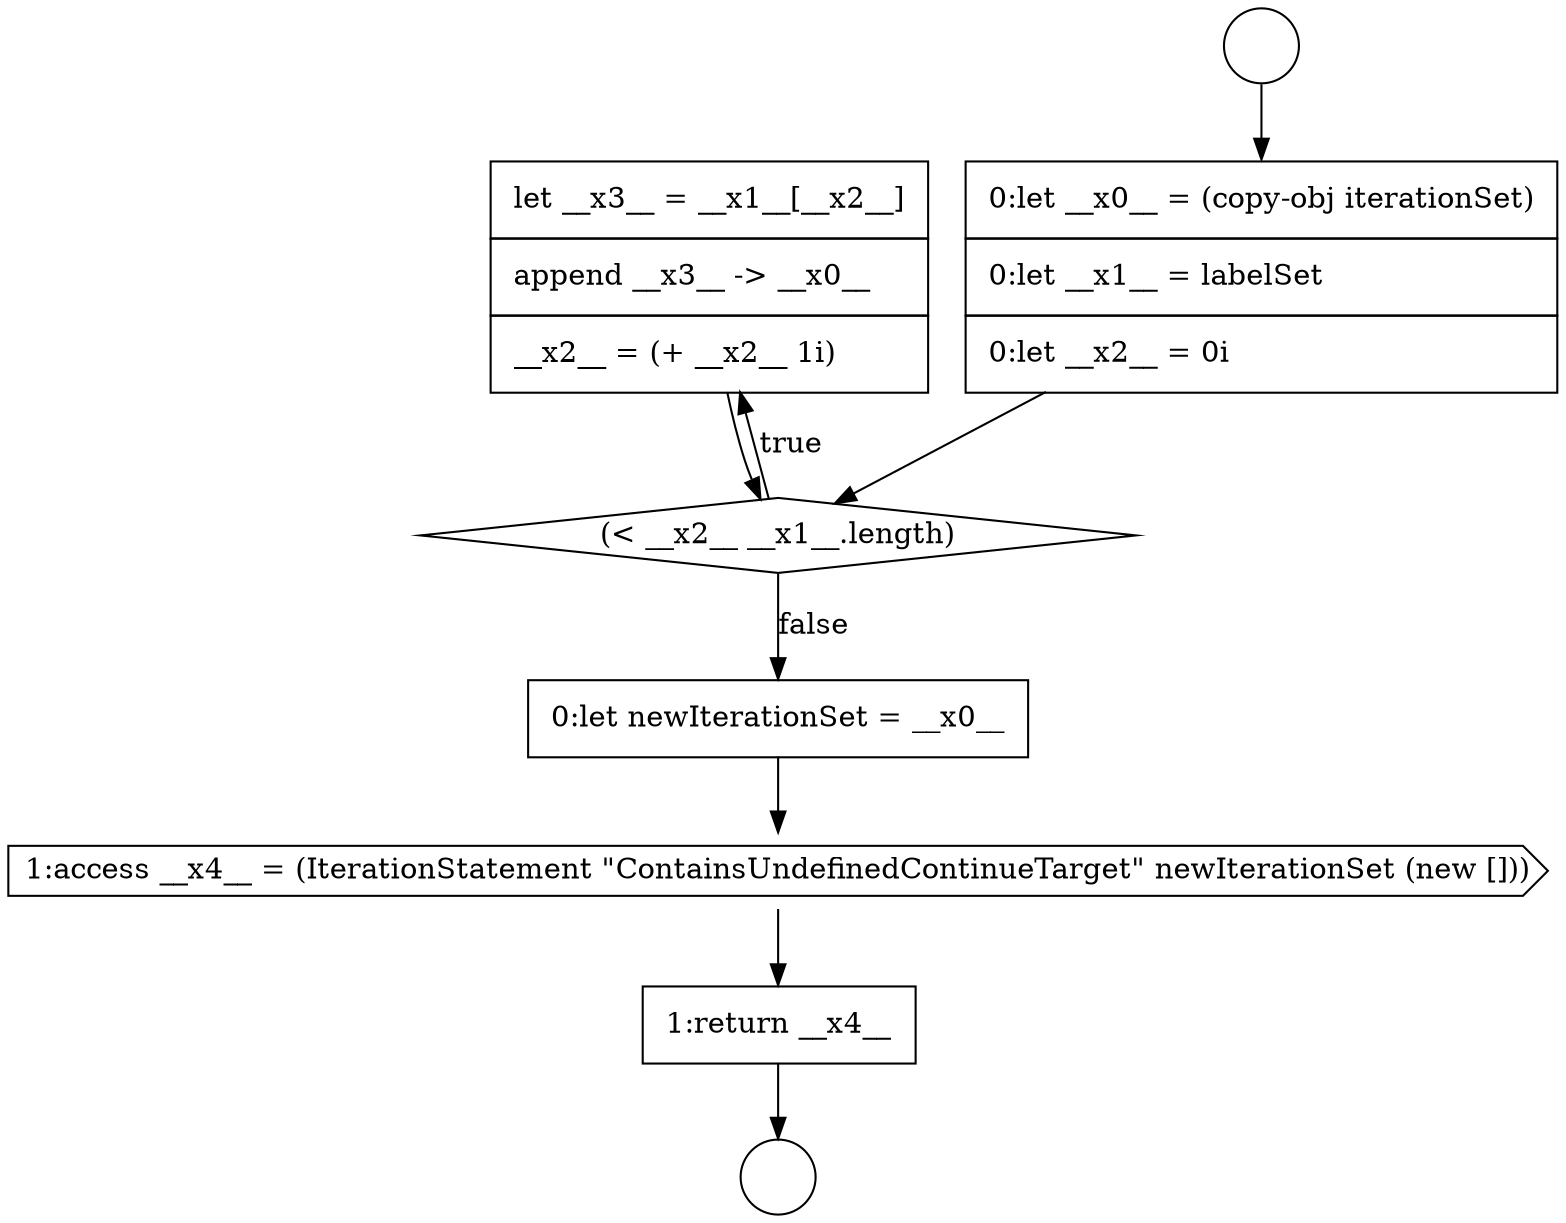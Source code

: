 digraph {
  node5205 [shape=none, margin=0, label=<<font color="black">
    <table border="0" cellborder="1" cellspacing="0" cellpadding="10">
      <tr><td align="left">let __x3__ = __x1__[__x2__]</td></tr>
      <tr><td align="left">append __x3__ -&gt; __x0__</td></tr>
      <tr><td align="left">__x2__ = (+ __x2__ 1i)</td></tr>
    </table>
  </font>> color="black" fillcolor="white" style=filled]
  node5206 [shape=none, margin=0, label=<<font color="black">
    <table border="0" cellborder="1" cellspacing="0" cellpadding="10">
      <tr><td align="left">0:let newIterationSet = __x0__</td></tr>
    </table>
  </font>> color="black" fillcolor="white" style=filled]
  node5201 [shape=circle label=" " color="black" fillcolor="white" style=filled]
  node5207 [shape=cds, label=<<font color="black">1:access __x4__ = (IterationStatement &quot;ContainsUndefinedContinueTarget&quot; newIterationSet (new []))</font>> color="black" fillcolor="white" style=filled]
  node5202 [shape=circle label=" " color="black" fillcolor="white" style=filled]
  node5203 [shape=none, margin=0, label=<<font color="black">
    <table border="0" cellborder="1" cellspacing="0" cellpadding="10">
      <tr><td align="left">0:let __x0__ = (copy-obj iterationSet)</td></tr>
      <tr><td align="left">0:let __x1__ = labelSet</td></tr>
      <tr><td align="left">0:let __x2__ = 0i</td></tr>
    </table>
  </font>> color="black" fillcolor="white" style=filled]
  node5208 [shape=none, margin=0, label=<<font color="black">
    <table border="0" cellborder="1" cellspacing="0" cellpadding="10">
      <tr><td align="left">1:return __x4__</td></tr>
    </table>
  </font>> color="black" fillcolor="white" style=filled]
  node5204 [shape=diamond, label=<<font color="black">(&lt; __x2__ __x1__.length)</font>> color="black" fillcolor="white" style=filled]
  node5204 -> node5205 [label=<<font color="black">true</font>> color="black"]
  node5204 -> node5206 [label=<<font color="black">false</font>> color="black"]
  node5206 -> node5207 [ color="black"]
  node5203 -> node5204 [ color="black"]
  node5205 -> node5204 [ color="black"]
  node5201 -> node5203 [ color="black"]
  node5207 -> node5208 [ color="black"]
  node5208 -> node5202 [ color="black"]
}
